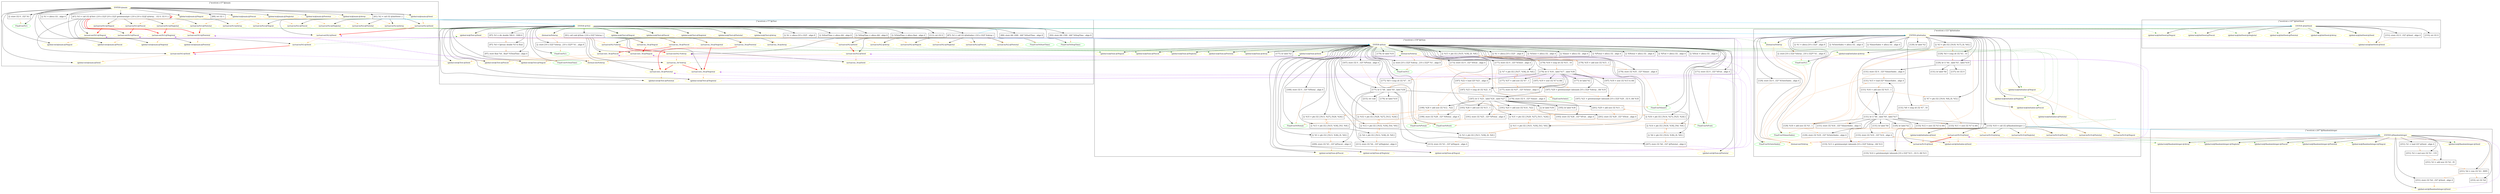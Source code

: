 digraph {
    subgraph cluster_9 {
        graph [label="[\"wcet/cnt.c:57\"]@main"];
        -4611686018427387891 [label="FinalUse(%1)"
                             ,color=green];
        -2305843009213693942 [label="(global-out)@main:@Seed"
                             ,color=yellow];
        -1537228672809129292 [label="(global-out)@main:@Postotal"
                             ,color=yellow];
        -1317624576693539392 [label="(global-out)@main:@Poscnt"
                             ,color=yellow];
        -1152921504606846966 [label="(global-out)@main:@Negtotal"
                             ,color=yellow];
        -1024819115206086191 [label="(global-out)@main:@Negcnt"
                             ,color=yellow];
        -658812288346769686 [label="(actual-out)%2:@Seed"
                            ,color=yellow];
        -658812288346769685 [label="(actual-out)%3:@Seed"
                            ,color=yellow];
        -576460752303423472 [label="(actual-out)%3:@Postotal"
                            ,color=yellow];
        -542551296285575032 [label="(actual-out)%3:@Poscnt"
                            ,color=yellow];
        -512409557603043085 [label="(actual-out)%3:@Negtotal"
                            ,color=yellow];
        -485440633518672395 [label="(actual-out)%3:@Negcnt"
                            ,color=yellow];
        9 [label="ENTER @main"
          ,color=yellow];
        12 [label="[]: %1 = alloca i32 , align 4"
           ,shape=box];
        13 [label="[]: store i32 0 , i32* %1"
           ,shape=box];
        14 [label="[61]: %2 = call i32 @InitSeed ( )"
           ,shape=box];
        15 [label="[67]: %3 = call i32 @Test ( [10 x i32]* [10 x i32]* getelementptr ( [10 x [10 x i32]]* @Array ,  i32 0, i32 0 ) )"
           ,shape=box];
        18 [label="[69]: ret i32 1"
           ,shape=box];
        485440633518672395 [label="(actual-in)%3:@Negcnt"
                           ,color=yellow];
        485440633518672396 [label="(actual-in)%2:@Negcnt"
                           ,color=yellow];
        512409557603043085 [label="(actual-in)%3:@Negtotal"
                           ,color=yellow];
        512409557603043086 [label="(actual-in)%2:@Negtotal"
                           ,color=yellow];
        542551296285575032 [label="(actual-in)%3:@Poscnt"
                           ,color=yellow];
        542551296285575033 [label="(actual-in)%2:@Poscnt"
                           ,color=yellow];
        576460752303423472 [label="(actual-in)%3:@Postotal"
                           ,color=yellow];
        576460752303423473 [label="(actual-in)%2:@Postotal"
                           ,color=yellow];
        658812288346769685 [label="(actual-in)%3:@Seed"
                           ,color=yellow];
        658812288346769686 [label="(actual-in)%2:@Seed"
                           ,color=yellow];
        768614336404564635 [label="(actual-in)%3:@Array"
                           ,color=yellow];
        768614336404564636 [label="(actual-in)%2:@Array"
                           ,color=yellow];
        1024819115206086191 [label="(global-in)@main:@Negcnt"
                            ,color=yellow];
        1152921504606846966 [label="(global-in)@main:@Negtotal"
                            ,color=yellow];
        1317624576693539392 [label="(global-in)@main:@Poscnt"
                            ,color=yellow];
        1537228672809129292 [label="(global-in)@main:@Postotal"
                            ,color=yellow];
        2305843009213693942 [label="(global-in)@main:@Seed"
                            ,color=yellow];
        4611686018427387894 [label="(global-in)@main:@Array"
                            ,color=yellow];
    }
    subgraph cluster_19 {
        graph [label="[\"wcet/cnt.c:147\"]@InitSeed"];
        -2305843009213693932 [label="(global-out)@InitSeed:@Seed"
                             ,color=yellow];
        19 [label="ENTER @InitSeed"
           ,color=yellow];
        21 [label="[151]: store i32 0 , i32* @Seed , align 4"
           ,shape=box];
        22 [label="[153]: ret i32 0"
           ,shape=box];
        1024819115206086181 [label="(global-in)@InitSeed:@Negcnt"
                            ,color=yellow];
        1152921504606846956 [label="(global-in)@InitSeed:@Negtotal"
                            ,color=yellow];
        1317624576693539382 [label="(global-in)@InitSeed:@Poscnt"
                            ,color=yellow];
        1537228672809129282 [label="(global-in)@InitSeed:@Postotal"
                            ,color=yellow];
        2305843009213693932 [label="(global-in)@InitSeed:@Seed"
                            ,color=yellow];
        4611686018427387884 [label="(global-in)@InitSeed:@Array"
                            ,color=yellow];
    }
    subgraph cluster_23 {
        graph [label="[\"wcet/cnt.c:77\"]@Test"];
        -9223372036854775776 [label="(actual-out)%2:%Array"
                             ,color=yellow];
        -4611686018427387877 [label="FinalUse(%1)"
                             ,color=green];
        -4611686018427387876 [label="FinalUse(%StartTime)"
                             ,color=green];
        -4611686018427387875 [label="FinalUse(%StopTime)"
                             ,color=green];
        -4611686018427387874 [label="FinalUse(%TotalTime)"
                             ,color=green];
        -2305843009213693928 [label="(global-out)@Test:@Seed"
                             ,color=yellow];
        -1537228672809129278 [label="(global-out)@Test:@Postotal"
                             ,color=yellow];
        -1317624576693539378 [label="(global-out)@Test:@Poscnt"
                             ,color=yellow];
        -1152921504606846952 [label="(global-out)@Test:@Negtotal"
                             ,color=yellow];
        -1024819115206086177 [label="(global-out)@Test:@Negcnt"
                             ,color=yellow];
        -658812288346769669 [label="(actual-out)%2:@Seed"
                            ,color=yellow];
        -576460752303423453 [label="(actual-out)_34:@Postotal"
                            ,color=yellow];
        -542551296285575013 [label="(actual-out)_34:@Poscnt"
                            ,color=yellow];
        -512409557603043066 [label="(actual-out)_34:@Negtotal"
                            ,color=yellow];
        -485440633518672376 [label="(actual-out)_34:@Negcnt"
                            ,color=yellow];
        -24 [label="(formal-out)%Array"
            ,color=yellow];
        23 [label="ENTER @Test"
           ,color=yellow];
        24 [label="(formal-in)%Array"
           ,color=yellow];
        26 [label="[]: %1 = alloca [10 x i32]* , align 8"
           ,shape=box];
        27 [label="[]: %StartTime = alloca i64 , align 8"
           ,shape=box];
        28 [label="[]: %StopTime = alloca i64 , align 8"
           ,shape=box];
        29 [label="[]: %TotalTime = alloca float , align 4"
           ,shape=box];
        30 [label="[]: store [10 x i32]* %Array , [10 x i32]** %1 , align 8"
           ,shape=box];
        31 [label="[87]: %2 = call i32 @Initialize ( [10 x i32]* %Array )"
           ,shape=box];
        33 [label="[89]: store i64 1000 , i64* %StartTime , align 8"
           ,shape=box];
        34 [label="[91]: call void @Sum ( [10 x i32]* %Array )"
           ,shape=box];
        36 [label="[93]: store i64 1500 , i64* %StopTime , align 8"
           ,shape=box];
        39 [label="[97]: %3 = div double 500.0 , 1000.0"
           ,shape=box];
        40 [label="[97]: %4 = fptrunc double %3 to float"
           ,shape=box];
        41 [label="[97]: store float %4 , float* %TotalTime , align 4"
           ,shape=box];
        42 [label="[111]: ret i32 0"
           ,shape=box];
        485440633518672376 [label="(actual-in)_34:@Negcnt"
                           ,color=yellow];
        485440633518672379 [label="(actual-in)%2:@Negcnt"
                           ,color=yellow];
        512409557603043066 [label="(actual-in)_34:@Negtotal"
                           ,color=yellow];
        512409557603043069 [label="(actual-in)%2:@Negtotal"
                           ,color=yellow];
        542551296285575013 [label="(actual-in)_34:@Poscnt"
                           ,color=yellow];
        542551296285575016 [label="(actual-in)%2:@Poscnt"
                           ,color=yellow];
        576460752303423453 [label="(actual-in)_34:@Postotal"
                           ,color=yellow];
        576460752303423456 [label="(actual-in)%2:@Postotal"
                           ,color=yellow];
        658812288346769666 [label="(actual-in)_34:@Seed"
                           ,color=yellow];
        658812288346769669 [label="(actual-in)%2:@Seed"
                           ,color=yellow];
        768614336404564616 [label="(actual-in)_34:@Array"
                           ,color=yellow];
        768614336404564619 [label="(actual-in)%2:@Array"
                           ,color=yellow];
        1024819115206086177 [label="(global-in)@Test:@Negcnt"
                            ,color=yellow];
        1152921504606846952 [label="(global-in)@Test:@Negtotal"
                            ,color=yellow];
        1317624576693539378 [label="(global-in)@Test:@Poscnt"
                            ,color=yellow];
        1537228672809129278 [label="(global-in)@Test:@Postotal"
                            ,color=yellow];
        2305843009213693928 [label="(global-in)@Test:@Seed"
                            ,color=yellow];
        4611686018427387880 [label="(global-in)@Test:@Array"
                            ,color=yellow];
        9223372036854775773 [label="(actual-in)_34:%Array"
                            ,color=yellow];
        9223372036854775776 [label="(actual-in)%2:%Array"
                            ,color=yellow];
    }
    subgraph cluster_43 {
        graph [label="[\"wcet/cnt.c:121\"]@Initialize"];
        -4611686018427387857 [label="FinalUse(%1)"
                             ,color=green];
        -4611686018427387856 [label="FinalUse(%OuterIndex)"
                             ,color=green];
        -4611686018427387855 [label="FinalUse(%InnerIndex)"
                             ,color=green];
        -2305843009213693908 [label="(global-out)@Initialize:@Seed"
                             ,color=yellow];
        -658812288346769635 [label="(actual-out)%10:@Seed"
                            ,color=yellow];
        -44 [label="(formal-out)%Array"
            ,color=yellow];
        43 [label="ENTER @Initialize"
           ,color=yellow];
        44 [label="(formal-in)%Array"
           ,color=yellow];
        46 [label="[]: %1 = alloca [10 x i32]* , align 8"
           ,shape=box];
        47 [label="[]: %OuterIndex = alloca i32 , align 4"
           ,shape=box];
        48 [label="[]: %InnerIndex = alloca i32 , align 4"
           ,shape=box];
        49 [label="[]: store [10 x i32]* %Array , [10 x i32]** %1 , align 8"
           ,shape=box];
        50 [label="[129]: store i32 0 , i32* %OuterIndex , align 4"
           ,shape=box];
        51 [label="[129]: br label %2"
           ,shape=box];
        53 [label="[]: %3 = phi i32 [ [%18, %17], [0, %0] ]"
           ,shape=box];
        54 [label="[129]: %4 = icmp slt i32 %3 , 10"
           ,shape=box];
        56 [label="[129]: br i1 %4 , label %5 , label %19"
           ,shape=box];
        58 [label="[131]: store i32 0 , i32* %InnerIndex , align 4"
           ,shape=box];
        59 [label="[131]: br label %6"
           ,shape=box];
        61 [label="[]: %7 = phi i32 [ [%16, %9], [0, %5] ]"
           ,shape=box];
        62 [label="[131]: %8 = icmp slt i32 %7 , 10"
           ,shape=box];
        63 [label="[131]: br i1 %8 , label %9 , label %17"
           ,shape=box];
        65 [label="[133]: %10 = call i32 @RandomInteger ( )"
           ,shape=box];
        66 [label="[133]: %11 = sext i32 %7 to i64"
           ,shape=box];
        67 [label="[133]: %12 = sext i32 %3 to i64"
           ,shape=box];
        68 [label="[133]: %13 = getelementptr inbounds [10 x i32]* %Array , i64 %12"
           ,shape=box];
        69 [label="[133]: %14 = getelementptr inbounds [10 x i32]* %13 , i32 0, i64 %11"
           ,shape=box];
        70 [label="[133]: store i32 %10 , i32* %14 , align 4"
           ,shape=box];
        71 [label="[131]: %15 = load i32* %InnerIndex , align 4"
           ,shape=box];
        72 [label="[131]: %16 = add nsw i32 %15 , 1"
           ,shape=box];
        73 [label="[131]: store i32 %16 , i32* %InnerIndex , align 4"
           ,shape=box];
        74 [label="[131]: br label %6"
           ,shape=box];
        76 [label="[129]: %18 = add nsw i32 %3 , 1"
           ,shape=box];
        77 [label="[129]: store i32 %18 , i32* %OuterIndex , align 4"
           ,shape=box];
        78 [label="[129]: br label %2"
           ,shape=box];
        80 [label="[137]: ret i32 0"
           ,shape=box];
        485440633518672345 [label="(actual-in)%10:@Negcnt"
                           ,color=yellow];
        512409557603043035 [label="(actual-in)%10:@Negtotal"
                           ,color=yellow];
        542551296285574982 [label="(actual-in)%10:@Poscnt"
                           ,color=yellow];
        576460752303423422 [label="(actual-in)%10:@Postotal"
                           ,color=yellow];
        658812288346769635 [label="(actual-in)%10:@Seed"
                           ,color=yellow];
        768614336404564585 [label="(actual-in)%10:@Array"
                           ,color=yellow];
        1024819115206086157 [label="(global-in)@Initialize:@Negcnt"
                            ,color=yellow];
        1152921504606846932 [label="(global-in)@Initialize:@Negtotal"
                            ,color=yellow];
        1317624576693539358 [label="(global-in)@Initialize:@Poscnt"
                            ,color=yellow];
        1537228672809129258 [label="(global-in)@Initialize:@Postotal"
                            ,color=yellow];
        2305843009213693908 [label="(global-in)@Initialize:@Seed"
                            ,color=yellow];
        4611686018427387860 [label="(global-in)@Initialize:@Array"
                            ,color=yellow];
    }
    subgraph cluster_81 {
        graph [label="[\"wcet/cnt.c:159\"]@Sum"];
        -4611686018427387819 [label="FinalUse(%1)"
                             ,color=green];
        -4611686018427387818 [label="FinalUse(%Outer)"
                             ,color=green];
        -4611686018427387817 [label="FinalUse(%Inner)"
                             ,color=green];
        -4611686018427387816 [label="FinalUse(%Ptotal)"
                             ,color=green];
        -4611686018427387815 [label="FinalUse(%Ntotal)"
                             ,color=green];
        -4611686018427387814 [label="FinalUse(%Pcnt)"
                             ,color=green];
        -4611686018427387813 [label="FinalUse(%Ncnt)"
                             ,color=green];
        -1537228672809129220 [label="(global-out)@Sum:@Postotal"
                             ,color=yellow];
        -1317624576693539320 [label="(global-out)@Sum:@Poscnt"
                             ,color=yellow];
        -1152921504606846894 [label="(global-out)@Sum:@Negtotal"
                             ,color=yellow];
        -1024819115206086119 [label="(global-out)@Sum:@Negcnt"
                             ,color=yellow];
        81 [label="ENTER @Sum"
           ,color=yellow];
        82 [label="(formal-in)%Array"
           ,color=yellow];
        84 [label="[]: %1 = alloca [10 x i32]* , align 8"
           ,shape=box];
        85 [label="[]: %Outer = alloca i32 , align 4"
           ,shape=box];
        86 [label="[]: %Inner = alloca i32 , align 4"
           ,shape=box];
        87 [label="[]: %Ptotal = alloca i32 , align 4"
           ,shape=box];
        88 [label="[]: %Ntotal = alloca i32 , align 4"
           ,shape=box];
        89 [label="[]: %Pcnt = alloca i32 , align 4"
           ,shape=box];
        90 [label="[]: %Ncnt = alloca i32 , align 4"
           ,shape=box];
        91 [label="[]: store [10 x i32]* %Array , [10 x i32]** %1 , align 8"
           ,shape=box];
        92 [label="[167]: store i32 0 , i32* %Ptotal , align 4"
           ,shape=box];
        93 [label="[169]: store i32 0 , i32* %Ntotal , align 4"
           ,shape=box];
        94 [label="[171]: store i32 0 , i32* %Pcnt , align 4"
           ,shape=box];
        95 [label="[173]: store i32 0 , i32* %Ncnt , align 4"
           ,shape=box];
        96 [label="[177]: store i32 0 , i32* %Outer , align 4"
           ,shape=box];
        97 [label="[177]: br label %2"
           ,shape=box];
        99 [label="[]: %3 = phi i32 [ [%11, %36], [0, %0] ]"
           ,shape=box];
        100 [label="[]: %4 = phi i32 [ [%12, %36], [0, %0] ]"
            ,shape=box];
        101 [label="[]: %5 = phi i32 [ [%13, %36], [0, %0] ]"
            ,shape=box];
        102 [label="[]: %6 = phi i32 [ [%14, %36], [0, %0] ]"
            ,shape=box];
        103 [label="[]: %7 = phi i32 [ [%37, %36], [0, %0] ]"
            ,shape=box];
        104 [label="[177]: %8 = icmp slt i32 %7 , 10"
            ,shape=box];
        105 [label="[177]: br i1 %8 , label %9 , label %38"
            ,shape=box];
        107 [label="[179]: store i32 0 , i32* %Inner , align 4"
            ,shape=box];
        108 [label="[179]: br label %10"
            ,shape=box];
        110 [label="[]: %11 = phi i32 [ [%31, %30], [%3, %9] ]"
            ,shape=box];
        111 [label="[]: %12 = phi i32 [ [%32, %30], [%4, %9] ]"
            ,shape=box];
        112 [label="[]: %13 = phi i32 [ [%33, %30], [%5, %9] ]"
            ,shape=box];
        113 [label="[]: %14 = phi i32 [ [%34, %30], [%6, %9] ]"
            ,shape=box];
        114 [label="[]: %15 = phi i32 [ [%35, %30], [0, %9] ]"
            ,shape=box];
        115 [label="[179]: %16 = icmp slt i32 %15 , 10"
            ,shape=box];
        116 [label="[179]: br i1 %16 , label %17 , label %36"
            ,shape=box];
        118 [label="[187]: %18 = sext i32 %15 to i64"
            ,shape=box];
        119 [label="[187]: %19 = sext i32 %7 to i64"
            ,shape=box];
        120 [label="[187]: %20 = getelementptr inbounds [10 x i32]* %Array , i64 %19"
            ,shape=box];
        121 [label="[187]: %21 = getelementptr inbounds [10 x i32]* %20 , i32 0, i64 %18"
            ,shape=box];
        122 [label="[187]: %22 = load i32* %21 , align 4"
            ,shape=box];
        123 [label="[187]: %23 = icmp slt i32 %22 , 0"
            ,shape=box];
        124 [label="[187]: br i1 %23 , label %24 , label %27"
            ,shape=box];
        126 [label="[191]: %25 = add nsw i32 %14 , %22"
            ,shape=box];
        127 [label="[191]: store i32 %25 , i32* %Ptotal , align 4"
            ,shape=box];
        128 [label="[193]: %26 = add nsw i32 %13 , 1"
            ,shape=box];
        129 [label="[193]: store i32 %26 , i32* %Pcnt , align 4"
            ,shape=box];
        130 [label="[195]: br label %30"
            ,shape=box];
        132 [label="[199]: %28 = add nsw i32 %12 , %22"
            ,shape=box];
        133 [label="[199]: store i32 %28 , i32* %Ntotal , align 4"
            ,shape=box];
        134 [label="[201]: %29 = add nsw i32 %11 , 1"
            ,shape=box];
        135 [label="[201]: store i32 %29 , i32* %Ncnt , align 4"
            ,shape=box];
        136 [label="[]: br label %30"
            ,shape=box];
        138 [label="[]: %31 = phi i32 [ [%29, %27], [%11, %24] ]"
            ,shape=box];
        139 [label="[]: %32 = phi i32 [ [%28, %27], [%12, %24] ]"
            ,shape=box];
        140 [label="[]: %33 = phi i32 [ [%13, %27], [%26, %24] ]"
            ,shape=box];
        141 [label="[]: %34 = phi i32 [ [%14, %27], [%25, %24] ]"
            ,shape=box];
        142 [label="[179]: %35 = add nsw i32 %15 , 1"
            ,shape=box];
        143 [label="[179]: store i32 %35 , i32* %Inner , align 4"
            ,shape=box];
        144 [label="[179]: br label %10"
            ,shape=box];
        146 [label="[177]: %37 = add nsw i32 %7 , 1"
            ,shape=box];
        147 [label="[177]: store i32 %37 , i32* %Outer , align 4"
            ,shape=box];
        148 [label="[177]: br label %2"
            ,shape=box];
        150 [label="[207]: store i32 %6 , i32* @Postotal , align 4"
            ,shape=box];
        151 [label="[209]: store i32 %5 , i32* @Poscnt , align 4"
            ,shape=box];
        152 [label="[211]: store i32 %4 , i32* @Negtotal , align 4"
            ,shape=box];
        153 [label="[213]: store i32 %3 , i32* @Negcnt , align 4"
            ,shape=box];
        154 [label="[215]: ret void"
            ,shape=box];
        1024819115206086119 [label="(global-in)@Sum:@Negcnt"
                            ,color=yellow];
        1152921504606846894 [label="(global-in)@Sum:@Negtotal"
                            ,color=yellow];
        1317624576693539320 [label="(global-in)@Sum:@Poscnt"
                            ,color=yellow];
        1537228672809129220 [label="(global-in)@Sum:@Postotal"
                            ,color=yellow];
        2305843009213693870 [label="(global-in)@Sum:@Seed"
                            ,color=yellow];
        4611686018427387822 [label="(global-in)@Sum:@Array"
                            ,color=yellow];
    }
    subgraph cluster_155 {
        graph [label="[\"wcet/cnt.c:247\"]@RandomInteger"];
        -2305843009213693796 [label="(global-out)@RandomInteger:@Seed"
                             ,color=yellow];
        155 [label="ENTER @RandomInteger"
            ,color=yellow];
        157 [label="[251]: %1 = load i32* @Seed , align 4"
            ,shape=box];
        159 [label="[251]: %2 = mul nsw i32 %1 , 133"
            ,shape=box];
        161 [label="[251]: %3 = add nsw i32 %2 , 81"
            ,shape=box];
        163 [label="[251]: %4 = rem i32 %3 , 8095"
            ,shape=box];
        164 [label="[251]: store i32 %4 , i32* @Seed , align 4"
            ,shape=box];
        165 [label="[253]: ret i32 %4"
            ,shape=box];
        1024819115206086045 [label="(global-in)@RandomInteger:@Negcnt"
                            ,color=yellow];
        1152921504606846820 [label="(global-in)@RandomInteger:@Negtotal"
                            ,color=yellow];
        1317624576693539246 [label="(global-in)@RandomInteger:@Poscnt"
                            ,color=yellow];
        1537228672809129146 [label="(global-in)@RandomInteger:@Postotal"
                            ,color=yellow];
        2305843009213693796 [label="(global-in)@RandomInteger:@Seed"
                            ,color=yellow];
        4611686018427387748 [label="(global-in)@RandomInteger:@Array"
                            ,color=yellow];
    }
    -9223372036854775776 -> -24 [color=sandybrown];
    -9223372036854775776 -> 9223372036854775773 [color=sandybrown];
    -4611686018427387877 -> -24 [color=sandybrown];
    -4611686018427387857 -> -44 [color=sandybrown];
    -2305843009213693932 -> -658812288346769686 [style=dashed
                                                ,color=purple];
    -2305843009213693928 -> -658812288346769685 [style=dashed
                                                ,color=purple];
    -2305843009213693908 -> -658812288346769669 [style=dashed
                                                ,color=purple];
    -2305843009213693796 -> -658812288346769635 [style=dashed
                                                ,color=purple];
    -1537228672809129278 -> -576460752303423472 [style=dashed
                                                ,color=purple];
    -1537228672809129220 -> -576460752303423453 [style=dashed
                                                ,color=purple];
    -1317624576693539378 -> -542551296285575032 [style=dashed
                                                ,color=purple];
    -1317624576693539320 -> -542551296285575013 [style=dashed
                                                ,color=purple];
    -1152921504606846952 -> -512409557603043085 [style=dashed
                                                ,color=purple];
    -1152921504606846894 -> -512409557603043066 [style=dashed
                                                ,color=purple];
    -1024819115206086177 -> -485440633518672395 [style=dashed
                                                ,color=purple];
    -1024819115206086119 -> -485440633518672376 [style=dashed
                                                ,color=purple];
    -658812288346769686 -> 658812288346769685 [color=sandybrown];
    -658812288346769685 -> -2305843009213693942 [color=sandybrown];
    -658812288346769669 -> -2305843009213693928 [color=sandybrown];
    -658812288346769669 -> 658812288346769666 [color=sandybrown];
    -658812288346769635 -> -2305843009213693908 [color=sandybrown];
    -658812288346769635 -> 658812288346769635 [color=sandybrown];
    -576460752303423472 -> -1537228672809129292 [color=sandybrown];
    -576460752303423453 -> -1537228672809129278 [color=sandybrown];
    -542551296285575032 -> -1317624576693539392 [color=sandybrown];
    -542551296285575013 -> -1317624576693539378 [color=sandybrown];
    -512409557603043085 -> -1152921504606846966 [color=sandybrown];
    -512409557603043066 -> -1152921504606846952 [color=sandybrown];
    -485440633518672395 -> -1024819115206086191 [color=sandybrown];
    -485440633518672376 -> -1024819115206086177 [color=sandybrown];
    -44 -> -9223372036854775776 [style=dashed
                                ,color=purple];
    9 -> -4611686018427387891 [color=black];
    9 -> -2305843009213693942 [color=black];
    9 -> -1537228672809129292 [color=black];
    9 -> -1317624576693539392 [color=black];
    9 -> -1152921504606846966 [color=black];
    9 -> -1024819115206086191 [color=black];
    9 -> 12 [color=black];
    9 -> 13 [color=black];
    9 -> 14 [color=black];
    9 -> 15 [color=black];
    9 -> 18 [color=black];
    9 -> 1024819115206086191 [color=black];
    9 -> 1152921504606846966 [color=black];
    9 -> 1317624576693539392 [color=black];
    9 -> 1537228672809129292 [color=black];
    9 -> 2305843009213693942 [color=black];
    9 -> 4611686018427387894 [color=black];
    13 -> -4611686018427387891 [color=sandybrown];
    14 -> -658812288346769686 [color=black];
    14 -> 19 [color=deepskyblue];
    14 -> 485440633518672396 [color=black];
    14 -> 512409557603043086 [color=black];
    14 -> 542551296285575033 [color=black];
    14 -> 576460752303423473 [color=black];
    14 -> 658812288346769686 [color=black];
    14 -> 768614336404564636 [color=black];
    15 -> -658812288346769685 [color=black];
    15 -> -576460752303423472 [color=red
                              ,style=bold];
    15 -> -542551296285575032 [color=black];
    15 -> -512409557603043085 [color=red
                              ,style=bold];
    15 -> -485440633518672395 [color=black];
    15 -> 15 [color=red,style=bold];
    15 -> 23 [color=deepskyblue];
    15 -> 485440633518672395 [color=black];
    15 -> 512409557603043085 [color=black];
    15 -> 542551296285575032 [color=black];
    15 -> 576460752303423472 [color=black];
    15 -> 658812288346769685 [color=black];
    15 -> 768614336404564635 [color=black];
    19 -> -2305843009213693932 [color=black];
    19 -> 21 [color=black];
    19 -> 22 [color=black];
    19 -> 1024819115206086181 [color=black];
    19 -> 1152921504606846956 [color=black];
    19 -> 1317624576693539382 [color=black];
    19 -> 1537228672809129282 [color=black];
    19 -> 2305843009213693932 [color=black];
    19 -> 4611686018427387884 [color=black];
    21 -> -2305843009213693932 [color=sandybrown];
    23 -> -4611686018427387877 [color=black];
    23 -> -4611686018427387876 [color=black];
    23 -> -4611686018427387875 [color=black];
    23 -> -4611686018427387874 [color=black];
    23 -> -2305843009213693928 [color=black];
    23 -> -1537228672809129278 [color=black];
    23 -> -1317624576693539378 [color=black];
    23 -> -1152921504606846952 [color=black];
    23 -> -1024819115206086177 [color=black];
    23 -> -24 [color=black];
    23 -> 24 [color=black];
    23 -> 26 [color=black];
    23 -> 27 [color=black];
    23 -> 28 [color=black];
    23 -> 29 [color=black];
    23 -> 30 [color=black];
    23 -> 31 [color=black];
    23 -> 33 [color=black];
    23 -> 34 [color=black];
    23 -> 36 [color=black];
    23 -> 39 [color=black];
    23 -> 40 [color=black];
    23 -> 41 [color=black];
    23 -> 42 [color=black];
    23 -> 1024819115206086177 [color=black];
    23 -> 1152921504606846952 [color=black];
    23 -> 1317624576693539378 [color=black];
    23 -> 1537228672809129278 [color=black];
    23 -> 2305843009213693928 [color=black];
    23 -> 4611686018427387880 [color=black];
    24 -> 30 [color=sandybrown];
    24 -> 9223372036854775776 [color=sandybrown];
    30 -> -4611686018427387877 [color=sandybrown];
    31 -> -9223372036854775776 [color=black];
    31 -> -658812288346769669 [color=black];
    31 -> 43 [color=deepskyblue];
    31 -> 485440633518672379 [color=black];
    31 -> 512409557603043069 [color=black];
    31 -> 542551296285575016 [color=black];
    31 -> 576460752303423456 [color=black];
    31 -> 658812288346769669 [color=black];
    31 -> 768614336404564619 [color=black];
    31 -> 9223372036854775776 [color=black];
    33 -> -4611686018427387876 [color=sandybrown];
    34 -> -576460752303423453 [color=black];
    34 -> -542551296285575013 [color=black];
    34 -> -512409557603043066 [color=black];
    34 -> -485440633518672376 [color=black];
    34 -> 81 [color=deepskyblue];
    34 -> 485440633518672376 [color=black];
    34 -> 512409557603043066 [color=black];
    34 -> 542551296285575013 [color=black];
    34 -> 576460752303423453 [color=black];
    34 -> 658812288346769666 [color=black];
    34 -> 768614336404564616 [color=black];
    34 -> 9223372036854775773 [color=black];
    36 -> -4611686018427387875 [color=sandybrown];
    39 -> 40 [color=sandybrown];
    40 -> 41 [color=sandybrown];
    41 -> -4611686018427387874 [color=sandybrown];
    43 -> -4611686018427387857 [color=black];
    43 -> -4611686018427387856 [color=black];
    43 -> -4611686018427387855 [color=black];
    43 -> -2305843009213693908 [color=black];
    43 -> -44 [color=black];
    43 -> 44 [color=black];
    43 -> 46 [color=black];
    43 -> 47 [color=black];
    43 -> 48 [color=black];
    43 -> 49 [color=black];
    43 -> 50 [color=black];
    43 -> 51 [color=black];
    43 -> 53 [color=black];
    43 -> 54 [color=black];
    43 -> 56 [color=black];
    43 -> 61 [color=black];
    43 -> 62 [color=black];
    43 -> 63 [color=black];
    43 -> 1024819115206086157 [color=black];
    43 -> 1152921504606846932 [color=black];
    43 -> 1317624576693539358 [color=black];
    43 -> 1537228672809129258 [color=black];
    43 -> 2305843009213693908 [color=black];
    43 -> 4611686018427387860 [color=black];
    44 -> -44 [color=sandybrown];
    44 -> 49 [color=sandybrown];
    44 -> 68 [color=sandybrown];
    49 -> -4611686018427387857 [color=sandybrown];
    50 -> -4611686018427387856 [color=sandybrown];
    53 -> 54 [color=sandybrown];
    53 -> 67 [color=sandybrown];
    53 -> 76 [color=sandybrown];
    54 -> 56 [color=sandybrown];
    56 -> 58 [color=black];
    56 -> 59 [color=black];
    56 -> 80 [color=black];
    58 -> -4611686018427387855 [color=sandybrown];
    58 -> 71 [color=sandybrown];
    61 -> 62 [color=sandybrown];
    61 -> 66 [color=sandybrown];
    62 -> 63 [color=sandybrown];
    63 -> 65 [color=black];
    63 -> 66 [color=black];
    63 -> 67 [color=black];
    63 -> 68 [color=black];
    63 -> 69 [color=black];
    63 -> 70 [color=black];
    63 -> 71 [color=black];
    63 -> 72 [color=black];
    63 -> 73 [color=black];
    63 -> 74 [color=black];
    63 -> 76 [color=black];
    63 -> 77 [color=black];
    63 -> 78 [color=black];
    65 -> -658812288346769635 [color=black];
    65 -> 70 [color=sandybrown];
    65 -> 155 [color=deepskyblue];
    65 -> 485440633518672345 [color=black];
    65 -> 512409557603043035 [color=black];
    65 -> 542551296285574982 [color=black];
    65 -> 576460752303423422 [color=black];
    65 -> 658812288346769635 [color=black];
    65 -> 768614336404564585 [color=black];
    66 -> 69 [color=sandybrown];
    67 -> 68 [color=sandybrown];
    68 -> 69 [color=sandybrown];
    70 -> -44 [color=sandybrown];
    70 -> 68 [color=sandybrown];
    71 -> 72 [color=sandybrown];
    72 -> 61 [color=sandybrown];
    72 -> 73 [color=sandybrown];
    73 -> -4611686018427387855 [color=sandybrown];
    73 -> 71 [color=sandybrown];
    76 -> 53 [color=sandybrown];
    76 -> 77 [color=sandybrown];
    77 -> -4611686018427387856 [color=sandybrown];
    81 -> -4611686018427387819 [color=black];
    81 -> -4611686018427387818 [color=black];
    81 -> -4611686018427387817 [color=black];
    81 -> -4611686018427387816 [color=black];
    81 -> -4611686018427387815 [color=black];
    81 -> -4611686018427387814 [color=black];
    81 -> -4611686018427387813 [color=black];
    81 -> -1537228672809129220 [color=black];
    81 -> -1317624576693539320 [color=black];
    81 -> -1152921504606846894 [color=black];
    81 -> -1024819115206086119 [color=black];
    81 -> 82 [color=black];
    81 -> 84 [color=black];
    81 -> 85 [color=black];
    81 -> 86 [color=black];
    81 -> 87 [color=black];
    81 -> 88 [color=black];
    81 -> 89 [color=black];
    81 -> 90 [color=black];
    81 -> 91 [color=black];
    81 -> 92 [color=black];
    81 -> 93 [color=black];
    81 -> 94 [color=black];
    81 -> 95 [color=black];
    81 -> 96 [color=black];
    81 -> 97 [color=black];
    81 -> 99 [color=black];
    81 -> 100 [color=black];
    81 -> 101 [color=black];
    81 -> 102 [color=black];
    81 -> 103 [color=black];
    81 -> 104 [color=black];
    81 -> 105 [color=black];
    81 -> 110 [color=black];
    81 -> 111 [color=black];
    81 -> 112 [color=black];
    81 -> 113 [color=black];
    81 -> 114 [color=black];
    81 -> 115 [color=black];
    81 -> 116 [color=black];
    81 -> 138 [color=black];
    81 -> 139 [color=black];
    81 -> 140 [color=black];
    81 -> 141 [color=black];
    81 -> 142 [color=black];
    81 -> 143 [color=black];
    81 -> 144 [color=black];
    81 -> 1024819115206086119 [color=black];
    81 -> 1152921504606846894 [color=black];
    81 -> 1317624576693539320 [color=black];
    81 -> 1537228672809129220 [color=black];
    81 -> 2305843009213693870 [color=black];
    81 -> 4611686018427387822 [color=black];
    82 -> 91 [color=sandybrown];
    82 -> 120 [color=sandybrown];
    82 -> 122 [color=sandybrown];
    91 -> -4611686018427387819 [color=sandybrown];
    92 -> -4611686018427387816 [color=sandybrown];
    93 -> -4611686018427387815 [color=sandybrown];
    94 -> -4611686018427387814 [color=sandybrown];
    95 -> -4611686018427387813 [color=sandybrown];
    96 -> -4611686018427387818 [color=sandybrown];
    99 -> 110 [color=sandybrown];
    99 -> 153 [color=sandybrown];
    100 -> 111 [color=sandybrown];
    100 -> 152 [color=sandybrown];
    101 -> 112 [color=sandybrown];
    101 -> 151 [color=sandybrown];
    102 -> 113 [color=sandybrown];
    102 -> 150 [color=sandybrown];
    103 -> 104 [color=sandybrown];
    103 -> 119 [color=sandybrown];
    103 -> 146 [color=sandybrown];
    104 -> 105 [color=sandybrown];
    105 -> 107 [color=black];
    105 -> 108 [color=black];
    105 -> 150 [color=black];
    105 -> 151 [color=black];
    105 -> 152 [color=black];
    105 -> 153 [color=black];
    105 -> 154 [color=black];
    107 -> -4611686018427387817 [color=sandybrown];
    110 -> 99 [color=sandybrown];
    110 -> 134 [color=sandybrown];
    110 -> 138 [color=sandybrown];
    111 -> 100 [color=sandybrown];
    111 -> 132 [color=sandybrown];
    111 -> 139 [color=sandybrown];
    112 -> 101 [color=sandybrown];
    112 -> 128 [color=sandybrown];
    112 -> 140 [color=sandybrown];
    113 -> 102 [color=sandybrown];
    113 -> 126 [color=sandybrown];
    113 -> 141 [color=sandybrown];
    114 -> 115 [color=sandybrown];
    114 -> 118 [color=sandybrown];
    114 -> 142 [color=sandybrown];
    115 -> 116 [color=sandybrown];
    116 -> 118 [color=black];
    116 -> 119 [color=black];
    116 -> 120 [color=black];
    116 -> 121 [color=black];
    116 -> 122 [color=black];
    116 -> 123 [color=black];
    116 -> 124 [color=black];
    116 -> 146 [color=black];
    116 -> 147 [color=black];
    116 -> 148 [color=black];
    118 -> 121 [color=sandybrown];
    119 -> 120 [color=sandybrown];
    120 -> 121 [color=sandybrown];
    122 -> 123 [color=sandybrown];
    122 -> 126 [color=sandybrown];
    122 -> 132 [color=sandybrown];
    123 -> 124 [color=sandybrown];
    124 -> 126 [color=black];
    124 -> 127 [color=black];
    124 -> 128 [color=black];
    124 -> 129 [color=black];
    124 -> 130 [color=black];
    124 -> 132 [color=black];
    124 -> 133 [color=black];
    124 -> 134 [color=black];
    124 -> 135 [color=black];
    124 -> 136 [color=black];
    126 -> 127 [color=sandybrown];
    126 -> 141 [color=sandybrown];
    127 -> -4611686018427387816 [color=sandybrown];
    128 -> 129 [color=sandybrown];
    128 -> 140 [color=sandybrown];
    129 -> -4611686018427387814 [color=sandybrown];
    132 -> 133 [color=sandybrown];
    132 -> 139 [color=sandybrown];
    133 -> -4611686018427387815 [color=sandybrown];
    134 -> 135 [color=sandybrown];
    134 -> 138 [color=sandybrown];
    135 -> -4611686018427387813 [color=sandybrown];
    138 -> 110 [color=sandybrown];
    139 -> 111 [color=sandybrown];
    140 -> 112 [color=sandybrown];
    141 -> 113 [color=sandybrown];
    142 -> 114 [color=sandybrown];
    142 -> 143 [color=sandybrown];
    143 -> -4611686018427387817 [color=sandybrown];
    146 -> 103 [color=sandybrown];
    146 -> 147 [color=sandybrown];
    147 -> -4611686018427387818 [color=sandybrown];
    150 -> -1537228672809129220 [color=sandybrown];
    151 -> -1317624576693539320 [color=sandybrown];
    152 -> -1152921504606846894 [color=sandybrown];
    153 -> -1024819115206086119 [color=sandybrown];
    155 -> -2305843009213693796 [color=black];
    155 -> 157 [color=black];
    155 -> 159 [color=black];
    155 -> 161 [color=black];
    155 -> 163 [color=black];
    155 -> 164 [color=black];
    155 -> 165 [color=black];
    155 -> 1024819115206086045 [color=black];
    155 -> 1152921504606846820 [color=black];
    155 -> 1317624576693539246 [color=black];
    155 -> 1537228672809129146 [color=black];
    155 -> 2305843009213693796 [color=black];
    155 -> 4611686018427387748 [color=black];
    157 -> 159 [color=sandybrown];
    159 -> 161 [color=sandybrown];
    161 -> 163 [color=sandybrown];
    163 -> 70 [color=sandybrown];
    163 -> 164 [color=sandybrown];
    163 -> 165 [color=sandybrown];
    164 -> -2305843009213693796 [color=sandybrown];
    485440633518672345 -> 1024819115206086045 [style=dashed
                                              ,color=forestgreen];
    485440633518672376 -> -485440633518672376 [color=red
                                              ,style=bold];
    485440633518672376 -> 1024819115206086119 [style=dashed
                                              ,color=forestgreen];
    485440633518672379 -> 1024819115206086157 [style=dashed
                                              ,color=forestgreen];
    485440633518672395 -> -485440633518672395 [color=red
                                              ,style=bold];
    485440633518672395 -> 1024819115206086177 [style=dashed
                                              ,color=forestgreen];
    485440633518672396 -> 1024819115206086181 [style=dashed
                                              ,color=forestgreen];
    512409557603043035 -> 1152921504606846820 [style=dashed
                                              ,color=forestgreen];
    512409557603043066 -> -512409557603043066 [color=red
                                              ,style=bold];
    512409557603043066 -> 1152921504606846894 [style=dashed
                                              ,color=forestgreen];
    512409557603043069 -> 1152921504606846932 [style=dashed
                                              ,color=forestgreen];
    512409557603043085 -> -512409557603043085 [color=red
                                              ,style=bold];
    512409557603043085 -> 1152921504606846952 [style=dashed
                                              ,color=forestgreen];
    512409557603043086 -> 1152921504606846956 [style=dashed
                                              ,color=forestgreen];
    542551296285574982 -> 1317624576693539246 [style=dashed
                                              ,color=forestgreen];
    542551296285575013 -> -542551296285575013 [color=red
                                              ,style=bold];
    542551296285575013 -> 1317624576693539320 [style=dashed
                                              ,color=forestgreen];
    542551296285575016 -> 1317624576693539358 [style=dashed
                                              ,color=forestgreen];
    542551296285575032 -> -542551296285575032 [color=red
                                              ,style=bold];
    542551296285575032 -> 1317624576693539378 [style=dashed
                                              ,color=forestgreen];
    542551296285575033 -> 1317624576693539382 [style=dashed
                                              ,color=forestgreen];
    576460752303423422 -> 1537228672809129146 [style=dashed
                                              ,color=forestgreen];
    576460752303423453 -> -576460752303423453 [color=red
                                              ,style=bold];
    576460752303423453 -> 1537228672809129220 [style=dashed
                                              ,color=forestgreen];
    576460752303423456 -> 1537228672809129258 [style=dashed
                                              ,color=forestgreen];
    576460752303423472 -> -576460752303423472 [color=red
                                              ,style=bold];
    576460752303423472 -> 1537228672809129278 [style=dashed
                                              ,color=forestgreen];
    576460752303423473 -> 1537228672809129282 [style=dashed
                                              ,color=forestgreen];
    658812288346769635 -> -658812288346769635 [color=red
                                              ,style=bold];
    658812288346769635 -> 2305843009213693796 [style=dashed
                                              ,color=forestgreen];
    658812288346769666 -> 2305843009213693870 [style=dashed
                                              ,color=forestgreen];
    658812288346769669 -> -658812288346769669 [color=red
                                              ,style=bold];
    658812288346769669 -> 2305843009213693908 [style=dashed
                                              ,color=forestgreen];
    658812288346769685 -> -658812288346769685 [color=red
                                              ,style=bold];
    658812288346769685 -> 2305843009213693928 [style=dashed
                                              ,color=forestgreen];
    658812288346769686 -> -658812288346769686 [color=red
                                              ,style=bold];
    658812288346769686 -> 2305843009213693932 [style=dashed
                                              ,color=forestgreen];
    768614336404564585 -> 4611686018427387748 [style=dashed
                                              ,color=forestgreen];
    768614336404564616 -> 4611686018427387822 [style=dashed
                                              ,color=forestgreen];
    768614336404564619 -> 4611686018427387860 [style=dashed
                                              ,color=forestgreen];
    768614336404564635 -> 4611686018427387880 [style=dashed
                                              ,color=forestgreen];
    768614336404564636 -> 4611686018427387884 [style=dashed
                                              ,color=forestgreen];
    1024819115206086157 -> 485440633518672345 [color=sandybrown];
    1024819115206086177 -> 485440633518672376 [color=sandybrown];
    1024819115206086177 -> 485440633518672379 [color=sandybrown];
    1024819115206086191 -> 485440633518672395 [color=sandybrown];
    1024819115206086191 -> 485440633518672396 [color=sandybrown];
    1152921504606846932 -> 512409557603043035 [color=sandybrown];
    1152921504606846952 -> 512409557603043066 [color=sandybrown];
    1152921504606846952 -> 512409557603043069 [color=sandybrown];
    1152921504606846966 -> 512409557603043085 [color=sandybrown];
    1152921504606846966 -> 512409557603043086 [color=sandybrown];
    1317624576693539358 -> 542551296285574982 [color=sandybrown];
    1317624576693539378 -> 542551296285575013 [color=sandybrown];
    1317624576693539378 -> 542551296285575016 [color=sandybrown];
    1317624576693539392 -> 542551296285575032 [color=sandybrown];
    1317624576693539392 -> 542551296285575033 [color=sandybrown];
    1537228672809129258 -> 576460752303423422 [color=sandybrown];
    1537228672809129278 -> 576460752303423453 [color=sandybrown];
    1537228672809129278 -> 576460752303423456 [color=sandybrown];
    1537228672809129292 -> 576460752303423472 [color=sandybrown];
    1537228672809129292 -> 576460752303423473 [color=sandybrown];
    2305843009213693908 -> -2305843009213693908 [color=sandybrown];
    2305843009213693908 -> 658812288346769635 [color=sandybrown];
    2305843009213693928 -> 658812288346769669 [color=sandybrown];
    2305843009213693932 -> -2305843009213693932 [color=sandybrown];
    2305843009213693942 -> 658812288346769686 [color=sandybrown];
    4611686018427387860 -> 768614336404564585 [color=sandybrown];
    4611686018427387880 -> 768614336404564616 [color=sandybrown];
    4611686018427387880 -> 768614336404564619 [color=sandybrown];
    4611686018427387894 -> 768614336404564635 [color=sandybrown];
    4611686018427387894 -> 768614336404564636 [color=sandybrown];
    9223372036854775773 -> -576460752303423453 [color=red
                                               ,style=bold];
    9223372036854775773 -> -512409557603043066 [color=red
                                               ,style=bold];
    9223372036854775773 -> 82 [style=dashed
                              ,color=forestgreen];
    9223372036854775776 -> -9223372036854775776 [color=red
                                                ,style=bold];
    9223372036854775776 -> 44 [style=dashed
                              ,color=forestgreen];
}